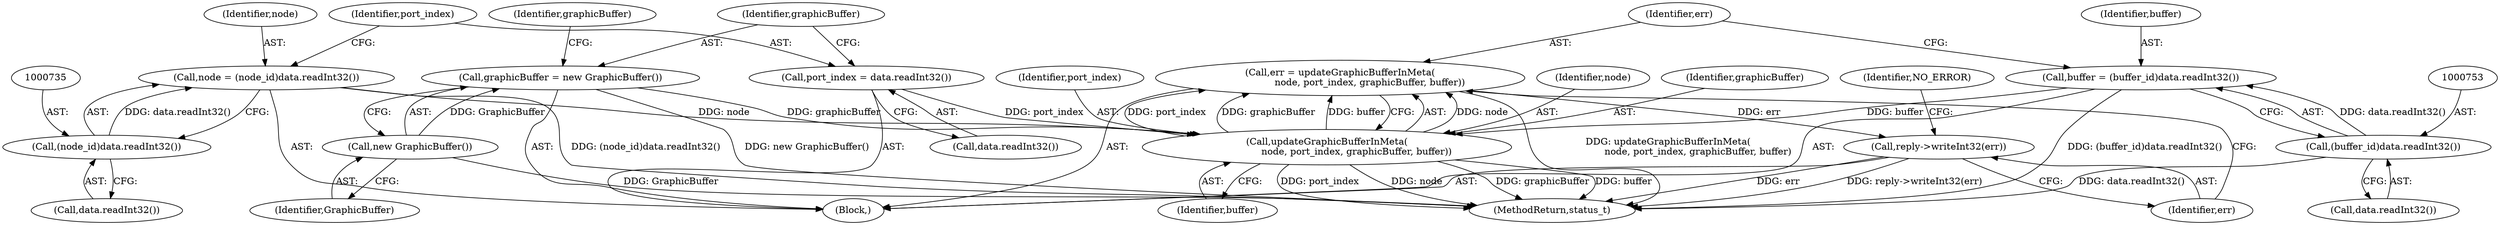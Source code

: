 digraph "0_Android_0bb5ced60304da7f61478ffd359e7ba65d72f181@API" {
"1000756" [label="(Call,err = updateGraphicBufferInMeta(\n                    node, port_index, graphicBuffer, buffer))"];
"1000758" [label="(Call,updateGraphicBufferInMeta(\n                    node, port_index, graphicBuffer, buffer))"];
"1000732" [label="(Call,node = (node_id)data.readInt32())"];
"1000734" [label="(Call,(node_id)data.readInt32())"];
"1000738" [label="(Call,port_index = data.readInt32())"];
"1000742" [label="(Call,graphicBuffer = new GraphicBuffer())"];
"1000744" [label="(Call,new GraphicBuffer())"];
"1000750" [label="(Call,buffer = (buffer_id)data.readInt32())"];
"1000752" [label="(Call,(buffer_id)data.readInt32())"];
"1000763" [label="(Call,reply->writeInt32(err))"];
"1000739" [label="(Identifier,port_index)"];
"1000763" [label="(Call,reply->writeInt32(err))"];
"1000743" [label="(Identifier,graphicBuffer)"];
"1000758" [label="(Call,updateGraphicBufferInMeta(\n                    node, port_index, graphicBuffer, buffer))"];
"1000756" [label="(Call,err = updateGraphicBufferInMeta(\n                    node, port_index, graphicBuffer, buffer))"];
"1001337" [label="(MethodReturn,status_t)"];
"1000760" [label="(Identifier,port_index)"];
"1000759" [label="(Identifier,node)"];
"1000745" [label="(Identifier,GraphicBuffer)"];
"1000766" [label="(Identifier,NO_ERROR)"];
"1000734" [label="(Call,(node_id)data.readInt32())"];
"1000762" [label="(Identifier,buffer)"];
"1000736" [label="(Call,data.readInt32())"];
"1000744" [label="(Call,new GraphicBuffer())"];
"1000754" [label="(Call,data.readInt32())"];
"1000750" [label="(Call,buffer = (buffer_id)data.readInt32())"];
"1000738" [label="(Call,port_index = data.readInt32())"];
"1000757" [label="(Identifier,err)"];
"1000751" [label="(Identifier,buffer)"];
"1000740" [label="(Call,data.readInt32())"];
"1000764" [label="(Identifier,err)"];
"1000726" [label="(Block,)"];
"1000761" [label="(Identifier,graphicBuffer)"];
"1000732" [label="(Call,node = (node_id)data.readInt32())"];
"1000752" [label="(Call,(buffer_id)data.readInt32())"];
"1000748" [label="(Identifier,graphicBuffer)"];
"1000742" [label="(Call,graphicBuffer = new GraphicBuffer())"];
"1000733" [label="(Identifier,node)"];
"1000756" -> "1000726"  [label="AST: "];
"1000756" -> "1000758"  [label="CFG: "];
"1000757" -> "1000756"  [label="AST: "];
"1000758" -> "1000756"  [label="AST: "];
"1000764" -> "1000756"  [label="CFG: "];
"1000756" -> "1001337"  [label="DDG: updateGraphicBufferInMeta(\n                    node, port_index, graphicBuffer, buffer)"];
"1000758" -> "1000756"  [label="DDG: node"];
"1000758" -> "1000756"  [label="DDG: port_index"];
"1000758" -> "1000756"  [label="DDG: graphicBuffer"];
"1000758" -> "1000756"  [label="DDG: buffer"];
"1000756" -> "1000763"  [label="DDG: err"];
"1000758" -> "1000762"  [label="CFG: "];
"1000759" -> "1000758"  [label="AST: "];
"1000760" -> "1000758"  [label="AST: "];
"1000761" -> "1000758"  [label="AST: "];
"1000762" -> "1000758"  [label="AST: "];
"1000758" -> "1001337"  [label="DDG: buffer"];
"1000758" -> "1001337"  [label="DDG: port_index"];
"1000758" -> "1001337"  [label="DDG: node"];
"1000758" -> "1001337"  [label="DDG: graphicBuffer"];
"1000732" -> "1000758"  [label="DDG: node"];
"1000738" -> "1000758"  [label="DDG: port_index"];
"1000742" -> "1000758"  [label="DDG: graphicBuffer"];
"1000750" -> "1000758"  [label="DDG: buffer"];
"1000732" -> "1000726"  [label="AST: "];
"1000732" -> "1000734"  [label="CFG: "];
"1000733" -> "1000732"  [label="AST: "];
"1000734" -> "1000732"  [label="AST: "];
"1000739" -> "1000732"  [label="CFG: "];
"1000732" -> "1001337"  [label="DDG: (node_id)data.readInt32()"];
"1000734" -> "1000732"  [label="DDG: data.readInt32()"];
"1000734" -> "1000736"  [label="CFG: "];
"1000735" -> "1000734"  [label="AST: "];
"1000736" -> "1000734"  [label="AST: "];
"1000738" -> "1000726"  [label="AST: "];
"1000738" -> "1000740"  [label="CFG: "];
"1000739" -> "1000738"  [label="AST: "];
"1000740" -> "1000738"  [label="AST: "];
"1000743" -> "1000738"  [label="CFG: "];
"1000742" -> "1000726"  [label="AST: "];
"1000742" -> "1000744"  [label="CFG: "];
"1000743" -> "1000742"  [label="AST: "];
"1000744" -> "1000742"  [label="AST: "];
"1000748" -> "1000742"  [label="CFG: "];
"1000742" -> "1001337"  [label="DDG: new GraphicBuffer()"];
"1000744" -> "1000742"  [label="DDG: GraphicBuffer"];
"1000744" -> "1000745"  [label="CFG: "];
"1000745" -> "1000744"  [label="AST: "];
"1000744" -> "1001337"  [label="DDG: GraphicBuffer"];
"1000750" -> "1000726"  [label="AST: "];
"1000750" -> "1000752"  [label="CFG: "];
"1000751" -> "1000750"  [label="AST: "];
"1000752" -> "1000750"  [label="AST: "];
"1000757" -> "1000750"  [label="CFG: "];
"1000750" -> "1001337"  [label="DDG: (buffer_id)data.readInt32()"];
"1000752" -> "1000750"  [label="DDG: data.readInt32()"];
"1000752" -> "1000754"  [label="CFG: "];
"1000753" -> "1000752"  [label="AST: "];
"1000754" -> "1000752"  [label="AST: "];
"1000752" -> "1001337"  [label="DDG: data.readInt32()"];
"1000763" -> "1000726"  [label="AST: "];
"1000763" -> "1000764"  [label="CFG: "];
"1000764" -> "1000763"  [label="AST: "];
"1000766" -> "1000763"  [label="CFG: "];
"1000763" -> "1001337"  [label="DDG: reply->writeInt32(err)"];
"1000763" -> "1001337"  [label="DDG: err"];
}
